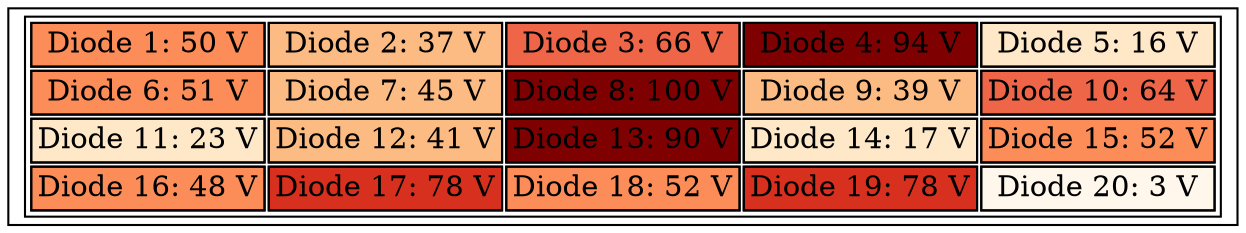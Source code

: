 graph array_table {
	node [shape=rectangle]
	"Diode Array" [label=<<TABLE>
    <TR>
        <TD bgcolor="5">Diode 1: 50 V</TD>
        <TD bgcolor="4">Diode 2: 37 V</TD>
        <TD bgcolor="6">Diode 3: 66 V</TD>
        <TD bgcolor="9">Diode 4: 94 V</TD>
        <TD bgcolor="2">Diode 5: 16 V</TD>
    </TR>
    <TR>
        <TD bgcolor="5">Diode 6: 51 V</TD>
        <TD bgcolor="4">Diode 7: 45 V</TD>
        <TD bgcolor="9">Diode 8: 100 V</TD>
        <TD bgcolor="4">Diode 9: 39 V</TD>
        <TD bgcolor="6">Diode 10: 64 V</TD>
    </TR>
    <TR>
        <TD bgcolor="2">Diode 11: 23 V</TD>
        <TD bgcolor="4">Diode 12: 41 V</TD>
        <TD bgcolor="9">Diode 13: 90 V</TD>
        <TD bgcolor="2">Diode 14: 17 V</TD>
        <TD bgcolor="5">Diode 15: 52 V</TD>
    </TR>
    <TR>
        <TD bgcolor="5">Diode 16: 48 V</TD>
        <TD bgcolor="7">Diode 17: 78 V</TD>
        <TD bgcolor="5">Diode 18: 52 V</TD>
        <TD bgcolor="7">Diode 19: 78 V</TD>
        <TD  bgcolor="1" fontcolor="#FFFFFF">Diode 20: 3 V</TD>
    </TR>
</TABLE>> colorscheme=orrd9]
}
